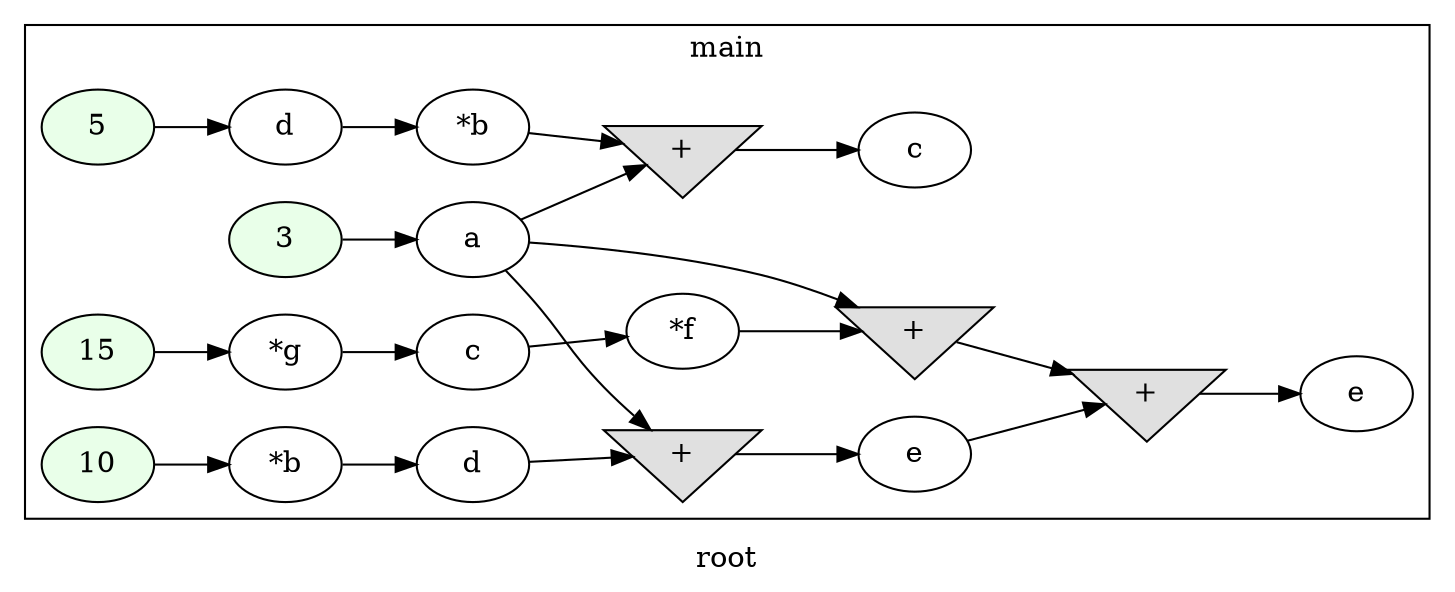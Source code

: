 digraph G
{
rankdir=LR;
label = "root";
subgraph cluster_1 {
label = "main";
parent = "G";
startinglines = "2_2";
	node_000001 [ label = "3", style=filled, fillcolor="#E9FFE9", startinglines=8 ]
	node_000002 [ label = "a", startingline=8 ]
	node_000003 [ label = "5", style=filled, fillcolor="#E9FFE9", startinglines=10 ]
	node_000004 [ label = "d", startingline=10 ]
	node_000005 [ label = "*b", startingline=11 ]
	node_000006 [ label = "+", shape=invtriangle, style=filled, fillcolor="#E0E0E0", startinglines=11 ]
	node_000007 [ label = "c", startingline=11 ]
	node_000008 [ label = "10", style=filled, fillcolor="#E9FFE9", startinglines=12 ]
	node_000009 [ label = "*b", startingline=12 ]
	node_000010 [ label = "d", startingline=12 ]
	node_000011 [ label = "+", shape=invtriangle, style=filled, fillcolor="#E0E0E0", startinglines=13 ]
	node_000012 [ label = "e", startingline=13 ]
	node_000013 [ label = "15", style=filled, fillcolor="#E9FFE9", startinglines=17 ]
	node_000014 [ label = "*g", startingline=17 ]
	node_000015 [ label = "c", startingline=17 ]
	node_000016 [ label = "*f", startingline=18 ]
	node_000017 [ label = "+", shape=invtriangle, style=filled, fillcolor="#E0E0E0", startinglines=18 ]
	node_000018 [ label = "+", shape=invtriangle, style=filled, fillcolor="#E0E0E0", startinglines=18 ]
	node_000019 [ label = "e", startingline=18 ]
}
	node_000001 -> node_000002
	node_000002 -> node_000006
	node_000002 -> node_000011
	node_000002 -> node_000017
	node_000003 -> node_000004
	node_000004 -> node_000005
	node_000005 -> node_000006
	node_000006 -> node_000007
	node_000008 -> node_000009
	node_000009 -> node_000010
	node_000010 -> node_000011
	node_000011 -> node_000012
	node_000012 -> node_000018
	node_000013 -> node_000014
	node_000014 -> node_000015
	node_000015 -> node_000016
	node_000016 -> node_000017
	node_000017 -> node_000018
	node_000018 -> node_000019
}
